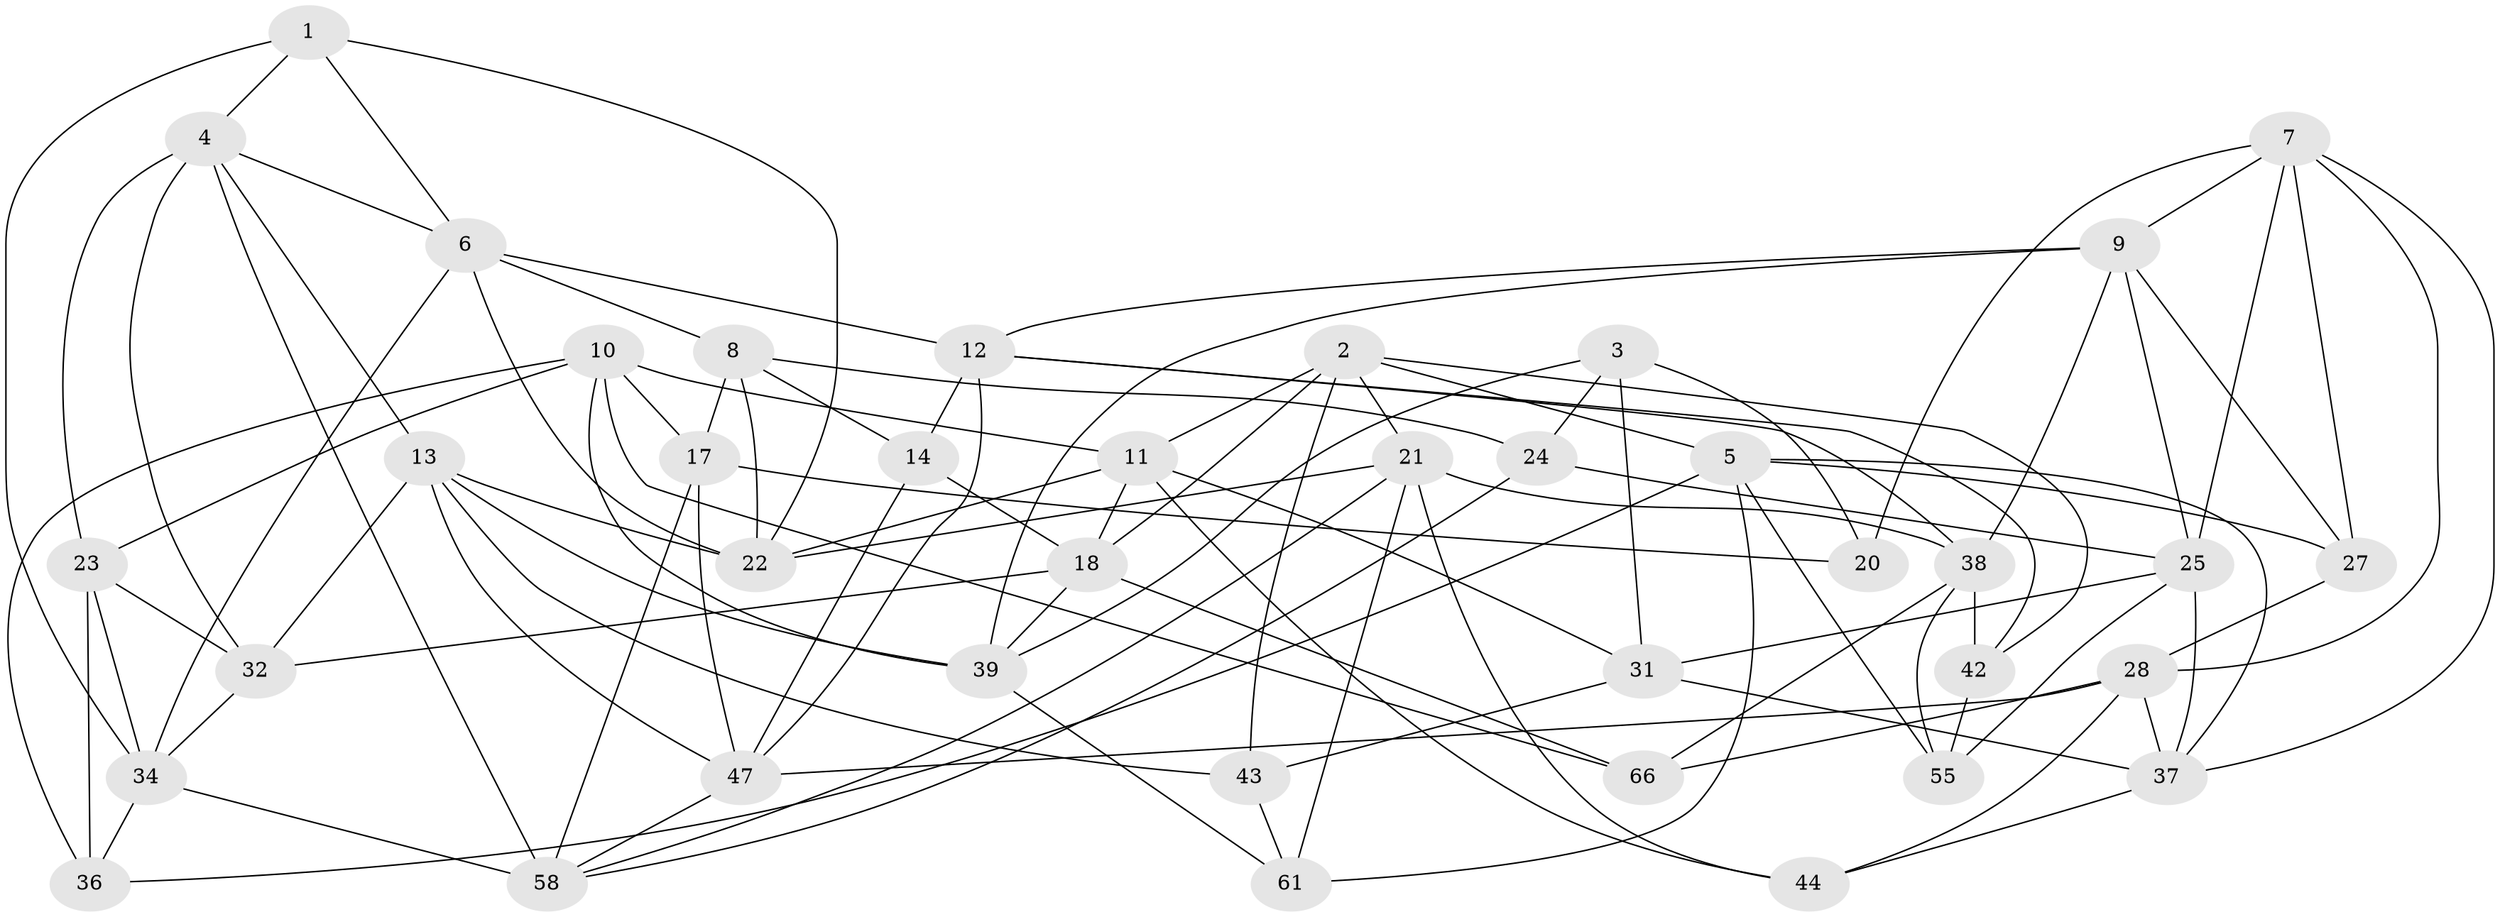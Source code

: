 // Generated by graph-tools (version 1.1) at 2025/52/02/27/25 19:52:35]
// undirected, 39 vertices, 101 edges
graph export_dot {
graph [start="1"]
  node [color=gray90,style=filled];
  1;
  2 [super="+56"];
  3 [super="+52"];
  4 [super="+29"];
  5 [super="+16"];
  6 [super="+51"];
  7 [super="+33"];
  8 [super="+41"];
  9 [super="+57"];
  10 [super="+60"];
  11 [super="+35"];
  12 [super="+15"];
  13 [super="+46"];
  14;
  17 [super="+30"];
  18 [super="+19"];
  20;
  21 [super="+64"];
  22 [super="+45"];
  23 [super="+59"];
  24;
  25 [super="+26"];
  27;
  28 [super="+65"];
  31 [super="+40"];
  32 [super="+49"];
  34 [super="+48"];
  36;
  37 [super="+53"];
  38 [super="+54"];
  39 [super="+62"];
  42;
  43;
  44;
  47 [super="+50"];
  55;
  58 [super="+63"];
  61;
  66;
  1 -- 4;
  1 -- 6;
  1 -- 22;
  1 -- 34;
  2 -- 11;
  2 -- 42;
  2 -- 18;
  2 -- 43;
  2 -- 21;
  2 -- 5;
  3 -- 31 [weight=2];
  3 -- 20 [weight=2];
  3 -- 24;
  3 -- 39;
  4 -- 32;
  4 -- 6;
  4 -- 23;
  4 -- 58;
  4 -- 13;
  5 -- 61;
  5 -- 36;
  5 -- 37;
  5 -- 27;
  5 -- 55;
  6 -- 34;
  6 -- 8;
  6 -- 12;
  6 -- 22;
  7 -- 20;
  7 -- 27;
  7 -- 37;
  7 -- 25;
  7 -- 28;
  7 -- 9;
  8 -- 24;
  8 -- 17 [weight=2];
  8 -- 14;
  8 -- 22;
  9 -- 38;
  9 -- 12;
  9 -- 25;
  9 -- 27;
  9 -- 39;
  10 -- 11;
  10 -- 36;
  10 -- 66;
  10 -- 39;
  10 -- 23;
  10 -- 17;
  11 -- 22;
  11 -- 18;
  11 -- 44;
  11 -- 31;
  12 -- 42;
  12 -- 47;
  12 -- 38;
  12 -- 14;
  13 -- 43;
  13 -- 47;
  13 -- 32;
  13 -- 22;
  13 -- 39;
  14 -- 47;
  14 -- 18;
  17 -- 20;
  17 -- 58;
  17 -- 47;
  18 -- 39;
  18 -- 32;
  18 -- 66;
  21 -- 44;
  21 -- 61;
  21 -- 22;
  21 -- 38;
  21 -- 58;
  23 -- 34;
  23 -- 32 [weight=2];
  23 -- 36;
  24 -- 58;
  24 -- 25;
  25 -- 31;
  25 -- 55;
  25 -- 37;
  27 -- 28;
  28 -- 44;
  28 -- 66;
  28 -- 47;
  28 -- 37;
  31 -- 43;
  31 -- 37;
  32 -- 34;
  34 -- 36;
  34 -- 58;
  37 -- 44;
  38 -- 55;
  38 -- 66;
  38 -- 42;
  39 -- 61;
  42 -- 55;
  43 -- 61;
  47 -- 58;
}
